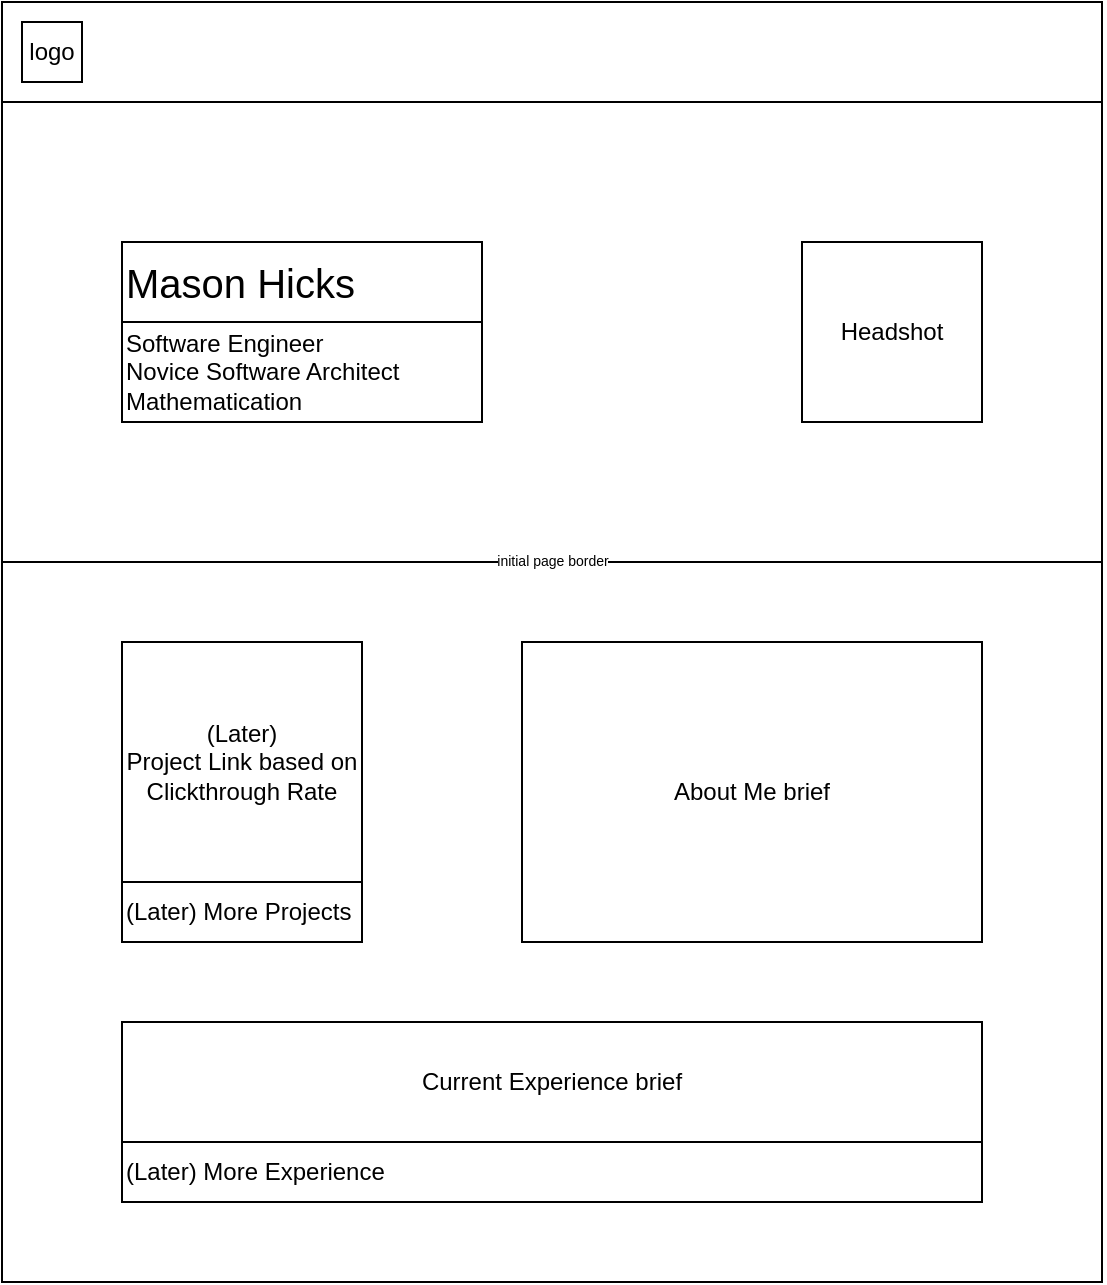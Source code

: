 <mxfile version="27.1.6" pages="2">
  <diagram name="Web" id="_wpzoka94_TExpvGmEec">
    <mxGraphModel dx="1426" dy="757" grid="1" gridSize="10" guides="1" tooltips="1" connect="1" arrows="1" fold="1" page="1" pageScale="1" pageWidth="850" pageHeight="1100" math="0" shadow="0">
      <root>
        <mxCell id="0" />
        <mxCell id="1" parent="0" />
        <mxCell id="0ef8-Ci_EfDSqA4ijWHD-1" value="" style="rounded=0;whiteSpace=wrap;html=1;" vertex="1" parent="1">
          <mxGeometry x="160" y="150" width="550" height="640" as="geometry" />
        </mxCell>
        <mxCell id="0ef8-Ci_EfDSqA4ijWHD-2" value="" style="rounded=0;whiteSpace=wrap;html=1;" vertex="1" parent="1">
          <mxGeometry x="160" y="150" width="550" height="50" as="geometry" />
        </mxCell>
        <mxCell id="0ef8-Ci_EfDSqA4ijWHD-3" value="logo" style="rounded=0;whiteSpace=wrap;html=1;" vertex="1" parent="1">
          <mxGeometry x="170" y="160" width="30" height="30" as="geometry" />
        </mxCell>
        <mxCell id="0ef8-Ci_EfDSqA4ijWHD-5" value="&lt;font style=&quot;font-size: 20px;&quot;&gt;Mason Hicks&lt;/font&gt;" style="rounded=0;whiteSpace=wrap;html=1;align=left;" vertex="1" parent="1">
          <mxGeometry x="220" y="270" width="180" height="40" as="geometry" />
        </mxCell>
        <mxCell id="0ef8-Ci_EfDSqA4ijWHD-6" value="Software Engineer&lt;div&gt;Novice Software Architect&lt;div&gt;Mathematication&lt;/div&gt;&lt;/div&gt;" style="rounded=0;whiteSpace=wrap;html=1;align=left;" vertex="1" parent="1">
          <mxGeometry x="220" y="310" width="180" height="50" as="geometry" />
        </mxCell>
        <mxCell id="0ef8-Ci_EfDSqA4ijWHD-7" value="Headshot" style="rounded=0;whiteSpace=wrap;html=1;" vertex="1" parent="1">
          <mxGeometry x="560" y="270" width="90" height="90" as="geometry" />
        </mxCell>
        <mxCell id="0ef8-Ci_EfDSqA4ijWHD-8" value="" style="endArrow=none;html=1;rounded=0;elbow=horizontal;" edge="1" parent="1">
          <mxGeometry width="50" height="50" relative="1" as="geometry">
            <mxPoint x="160" y="430" as="sourcePoint" />
            <mxPoint x="710" y="430" as="targetPoint" />
          </mxGeometry>
        </mxCell>
        <mxCell id="0ef8-Ci_EfDSqA4ijWHD-9" value="initial page border" style="edgeLabel;html=1;align=center;verticalAlign=middle;resizable=0;points=[];fontSize=7;" vertex="1" connectable="0" parent="0ef8-Ci_EfDSqA4ijWHD-8">
          <mxGeometry x="0.045" relative="1" as="geometry">
            <mxPoint x="-13" as="offset" />
          </mxGeometry>
        </mxCell>
        <mxCell id="0ef8-Ci_EfDSqA4ijWHD-11" value="About Me brief" style="rounded=0;whiteSpace=wrap;html=1;" vertex="1" parent="1">
          <mxGeometry x="420" y="470" width="230" height="150" as="geometry" />
        </mxCell>
        <mxCell id="0ef8-Ci_EfDSqA4ijWHD-12" value="(Later)&lt;div&gt;Project Link based on Clickthrough Rate&lt;/div&gt;" style="rounded=0;whiteSpace=wrap;html=1;" vertex="1" parent="1">
          <mxGeometry x="220" y="470" width="120" height="120" as="geometry" />
        </mxCell>
        <mxCell id="0ef8-Ci_EfDSqA4ijWHD-13" value="(Later) More Projects" style="rounded=0;whiteSpace=wrap;html=1;align=left;" vertex="1" parent="1">
          <mxGeometry x="220" y="590" width="120" height="30" as="geometry" />
        </mxCell>
        <mxCell id="0ef8-Ci_EfDSqA4ijWHD-14" value="Current Experience brief" style="rounded=0;whiteSpace=wrap;html=1;" vertex="1" parent="1">
          <mxGeometry x="220" y="660" width="430" height="60" as="geometry" />
        </mxCell>
        <mxCell id="0ef8-Ci_EfDSqA4ijWHD-15" value="(Later) More Experience" style="rounded=0;whiteSpace=wrap;html=1;align=left;" vertex="1" parent="1">
          <mxGeometry x="220" y="720" width="430" height="30" as="geometry" />
        </mxCell>
      </root>
    </mxGraphModel>
  </diagram>
  <diagram name="Mobile" id="gc-K2qyKembQ6t5XfPBX">
    <mxGraphModel dx="1426" dy="757" grid="1" gridSize="10" guides="1" tooltips="1" connect="1" arrows="1" fold="1" page="1" pageScale="1" pageWidth="850" pageHeight="1100" math="0" shadow="0">
      <root>
        <mxCell id="p2_CSy7hxZhme7P7UbrF-0" />
        <mxCell id="p2_CSy7hxZhme7P7UbrF-1" parent="p2_CSy7hxZhme7P7UbrF-0" />
        <mxCell id="p2_CSy7hxZhme7P7UbrF-2" value="" style="rounded=0;whiteSpace=wrap;html=1;" vertex="1" parent="p2_CSy7hxZhme7P7UbrF-1">
          <mxGeometry x="160" y="150" width="260" height="970" as="geometry" />
        </mxCell>
        <mxCell id="p2_CSy7hxZhme7P7UbrF-3" value="" style="rounded=0;whiteSpace=wrap;html=1;" vertex="1" parent="p2_CSy7hxZhme7P7UbrF-1">
          <mxGeometry x="160" y="150" width="260" height="50" as="geometry" />
        </mxCell>
        <mxCell id="p2_CSy7hxZhme7P7UbrF-4" value="logo" style="rounded=0;whiteSpace=wrap;html=1;" vertex="1" parent="p2_CSy7hxZhme7P7UbrF-1">
          <mxGeometry x="170" y="160" width="30" height="30" as="geometry" />
        </mxCell>
        <mxCell id="p2_CSy7hxZhme7P7UbrF-5" value="&lt;font style=&quot;font-size: 20px;&quot;&gt;Mason Hicks&lt;/font&gt;" style="rounded=0;whiteSpace=wrap;html=1;align=left;" vertex="1" parent="p2_CSy7hxZhme7P7UbrF-1">
          <mxGeometry x="200" y="220" width="180" height="40" as="geometry" />
        </mxCell>
        <mxCell id="p2_CSy7hxZhme7P7UbrF-6" value="Software Engineer&lt;div&gt;Novice Software Architect&lt;div&gt;Mathematication&lt;/div&gt;&lt;/div&gt;" style="rounded=0;whiteSpace=wrap;html=1;align=left;" vertex="1" parent="p2_CSy7hxZhme7P7UbrF-1">
          <mxGeometry x="200" y="260" width="180" height="50" as="geometry" />
        </mxCell>
        <mxCell id="p2_CSy7hxZhme7P7UbrF-7" value="Headshot" style="rounded=0;whiteSpace=wrap;html=1;" vertex="1" parent="p2_CSy7hxZhme7P7UbrF-1">
          <mxGeometry x="245" y="340" width="90" height="90" as="geometry" />
        </mxCell>
        <mxCell id="p2_CSy7hxZhme7P7UbrF-10" value="About Me brief" style="rounded=0;whiteSpace=wrap;html=1;" vertex="1" parent="p2_CSy7hxZhme7P7UbrF-1">
          <mxGeometry x="200" y="470" width="180" height="190" as="geometry" />
        </mxCell>
        <mxCell id="p2_CSy7hxZhme7P7UbrF-11" value="(Later)&lt;div&gt;Project Link based on Clickthrough Rate&lt;/div&gt;" style="rounded=0;whiteSpace=wrap;html=1;" vertex="1" parent="p2_CSy7hxZhme7P7UbrF-1">
          <mxGeometry x="230" y="700" width="120" height="120" as="geometry" />
        </mxCell>
        <mxCell id="p2_CSy7hxZhme7P7UbrF-12" value="(Later) More Projects" style="rounded=0;whiteSpace=wrap;html=1;align=left;" vertex="1" parent="p2_CSy7hxZhme7P7UbrF-1">
          <mxGeometry x="230" y="820" width="120" height="30" as="geometry" />
        </mxCell>
        <mxCell id="p2_CSy7hxZhme7P7UbrF-13" value="Current Experience brief" style="rounded=0;whiteSpace=wrap;html=1;" vertex="1" parent="p2_CSy7hxZhme7P7UbrF-1">
          <mxGeometry x="200" y="900" width="180" height="150" as="geometry" />
        </mxCell>
        <mxCell id="p2_CSy7hxZhme7P7UbrF-14" value="(Later) More Experience" style="rounded=0;whiteSpace=wrap;html=1;align=left;" vertex="1" parent="p2_CSy7hxZhme7P7UbrF-1">
          <mxGeometry x="200" y="1050" width="180" height="30" as="geometry" />
        </mxCell>
      </root>
    </mxGraphModel>
  </diagram>
</mxfile>
